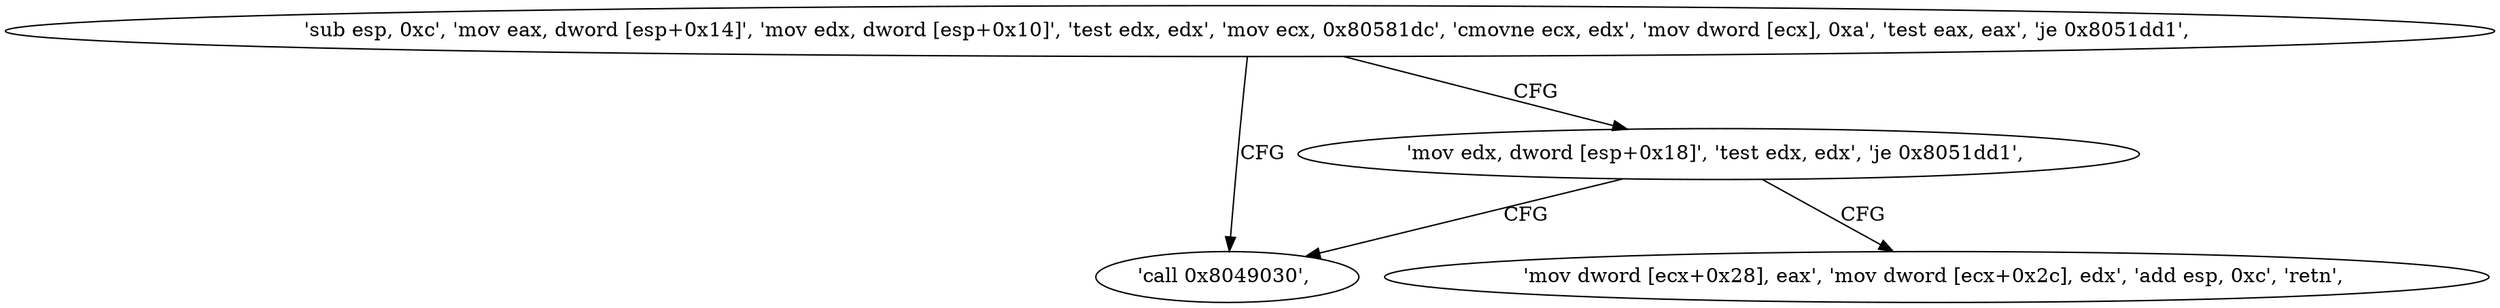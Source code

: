 digraph "func" {
"134552992" [label = "'sub esp, 0xc', 'mov eax, dword [esp+0x14]', 'mov edx, dword [esp+0x10]', 'test edx, edx', 'mov ecx, 0x80581dc', 'cmovne ecx, edx', 'mov dword [ecx], 0xa', 'test eax, eax', 'je 0x8051dd1', " ]
"134553041" [label = "'call 0x8049030', " ]
"134553023" [label = "'mov edx, dword [esp+0x18]', 'test edx, edx', 'je 0x8051dd1', " ]
"134553031" [label = "'mov dword [ecx+0x28], eax', 'mov dword [ecx+0x2c], edx', 'add esp, 0xc', 'retn', " ]
"134552992" -> "134553041" [ label = "CFG" ]
"134552992" -> "134553023" [ label = "CFG" ]
"134553023" -> "134553041" [ label = "CFG" ]
"134553023" -> "134553031" [ label = "CFG" ]
}

